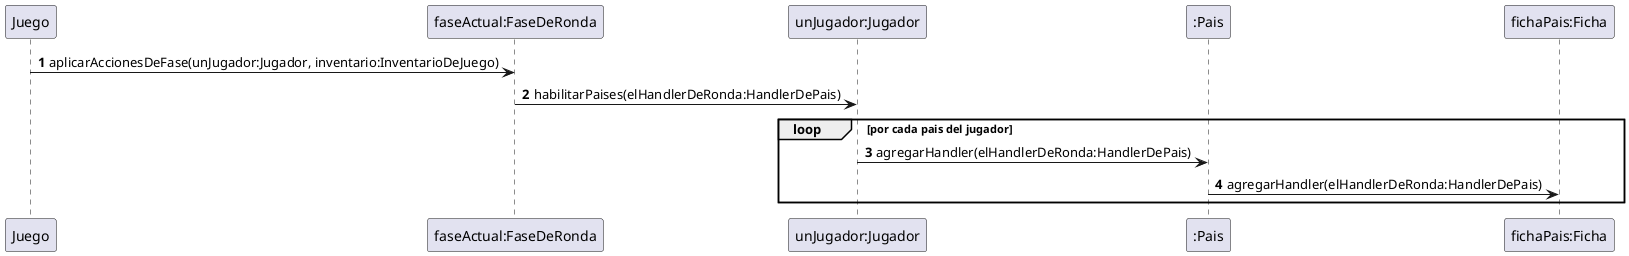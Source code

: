 @startuml
'https://plantuml.com/sequence-diagram

autonumber
Juego -> "faseActual:FaseDeRonda": aplicarAccionesDeFase(unJugador:Jugador, inventario:InventarioDeJuego)

"faseActual:FaseDeRonda" -> "unJugador:Jugador":habilitarPaises(elHandlerDeRonda:HandlerDePais)

loop por cada pais del jugador
    "unJugador:Jugador" -> ":Pais":agregarHandler(elHandlerDeRonda:HandlerDePais)
    ":Pais" -> "fichaPais:Ficha": agregarHandler(elHandlerDeRonda:HandlerDePais)
end
@enduml